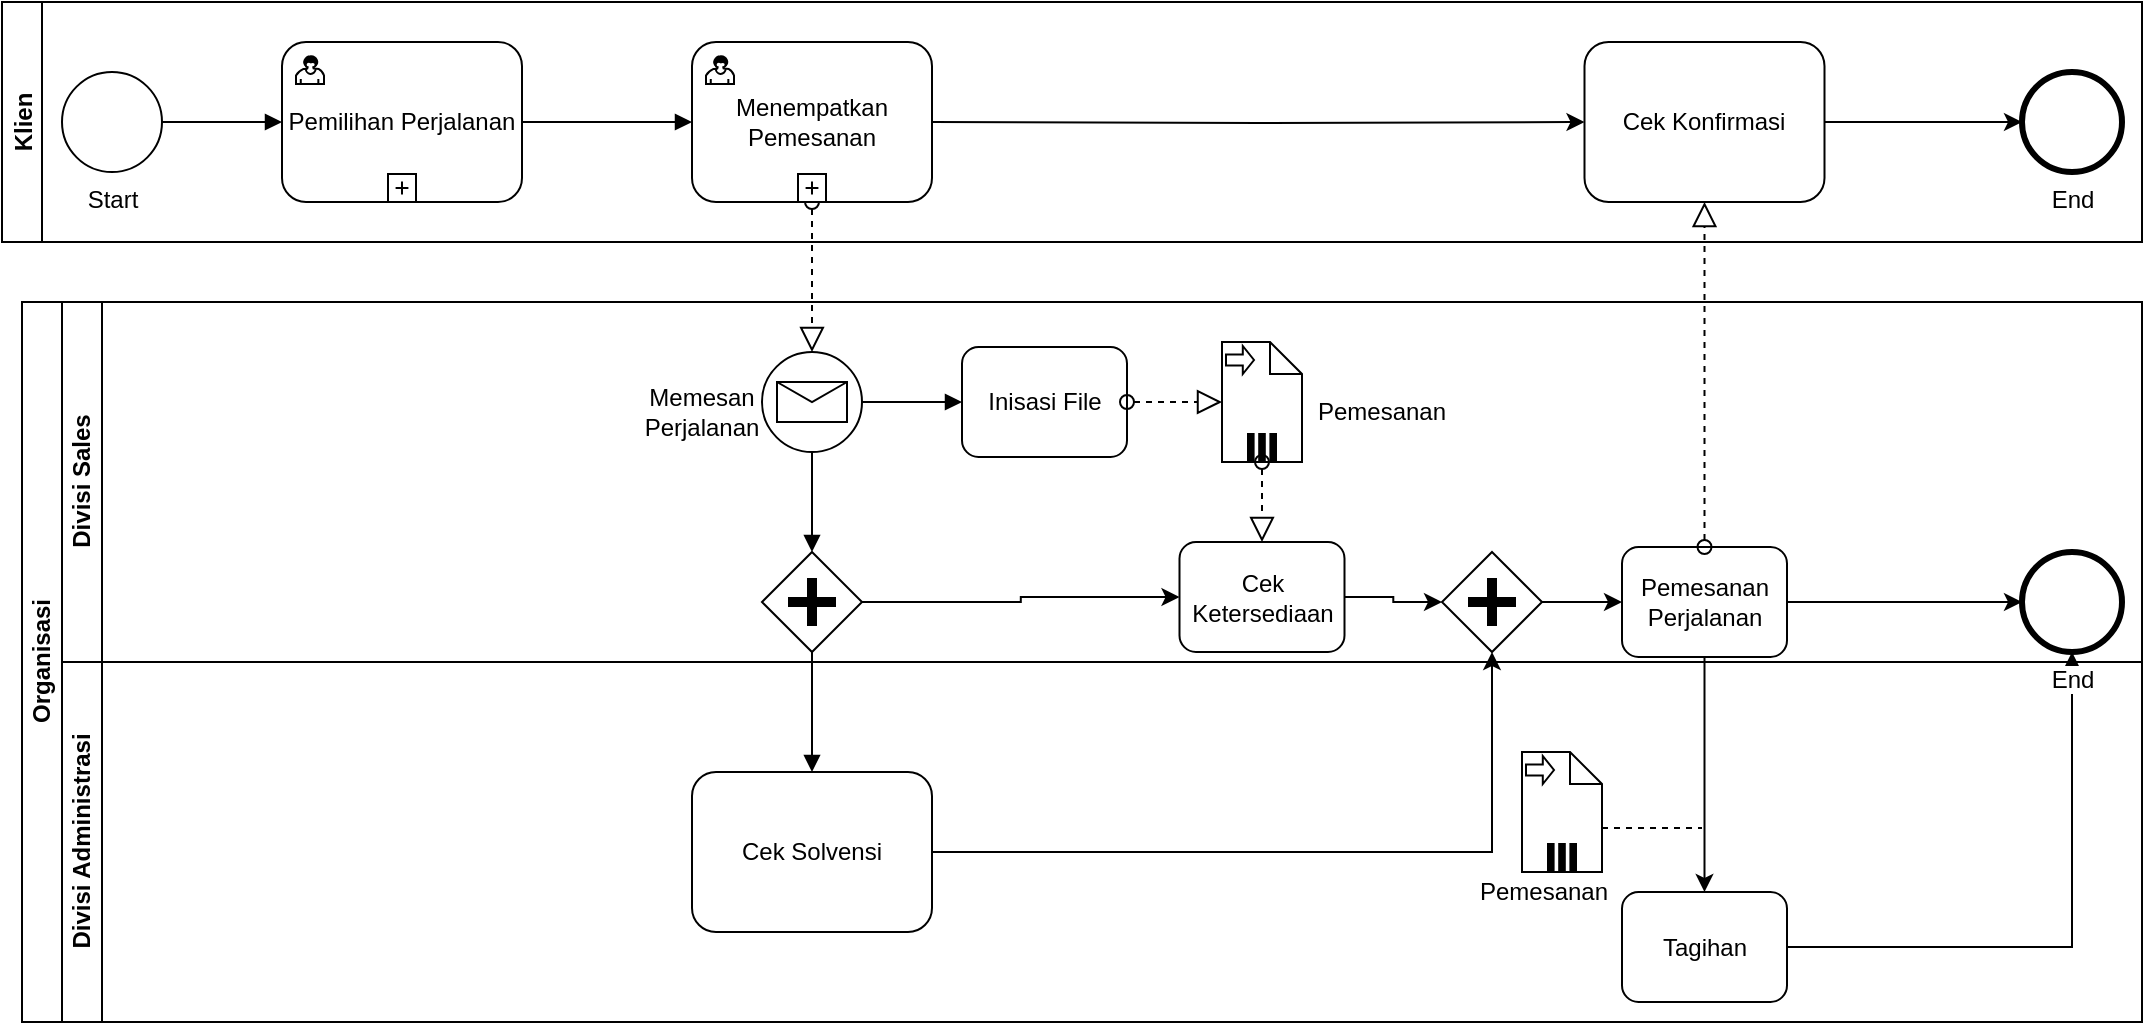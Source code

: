 <mxfile version="13.7.3" type="github">
  <diagram name="Page-1" id="2a216829-ef6e-dabb-86c1-c78162f3ba2b">
    <mxGraphModel dx="1278" dy="532" grid="1" gridSize="10" guides="1" tooltips="1" connect="1" arrows="1" fold="1" page="1" pageScale="1" pageWidth="1100" pageHeight="850" background="#ffffff" math="0" shadow="0">
      <root>
        <mxCell id="0" />
        <mxCell id="1" parent="0" />
        <mxCell id="cdl7iaLPo2ihgi0OGeSs-6" value="Start" style="shape=mxgraph.bpmn.shape;html=1;verticalLabelPosition=bottom;labelBackgroundColor=#ffffff;verticalAlign=top;align=center;perimeter=ellipsePerimeter;outlineConnect=0;outline=standard;symbol=general;" parent="1" vertex="1">
          <mxGeometry x="50" y="70" width="50" height="50" as="geometry" />
        </mxCell>
        <mxCell id="cdl7iaLPo2ihgi0OGeSs-7" value="" style="endArrow=block;endFill=1;endSize=6;html=1;exitX=1;exitY=0.5;exitDx=0;exitDy=0;" parent="1" source="cdl7iaLPo2ihgi0OGeSs-6" edge="1">
          <mxGeometry width="100" relative="1" as="geometry">
            <mxPoint x="380" y="300" as="sourcePoint" />
            <mxPoint x="160" y="95" as="targetPoint" />
          </mxGeometry>
        </mxCell>
        <mxCell id="cdl7iaLPo2ihgi0OGeSs-9" value="" style="endArrow=block;endFill=1;endSize=6;html=1;exitX=1;exitY=0.5;exitDx=0;exitDy=0;" parent="1" edge="1">
          <mxGeometry width="100" relative="1" as="geometry">
            <mxPoint x="280" y="95" as="sourcePoint" />
            <mxPoint x="365" y="95" as="targetPoint" />
          </mxGeometry>
        </mxCell>
        <mxCell id="pvFC6_-XwpLg9ONSk4Xd-11" style="edgeStyle=orthogonalEdgeStyle;rounded=0;orthogonalLoop=1;jettySize=auto;html=1;" parent="1" target="pvFC6_-XwpLg9ONSk4Xd-10" edge="1">
          <mxGeometry relative="1" as="geometry">
            <mxPoint x="485" y="95" as="sourcePoint" />
          </mxGeometry>
        </mxCell>
        <mxCell id="cdl7iaLPo2ihgi0OGeSs-13" value="" style="startArrow=oval;startFill=0;startSize=7;endArrow=block;endFill=0;endSize=10;dashed=1;html=1;exitX=0.5;exitY=1;exitDx=0;exitDy=0;entryX=0.5;entryY=0;entryDx=0;entryDy=0;" parent="1" edge="1">
          <mxGeometry width="100" relative="1" as="geometry">
            <mxPoint x="425" y="135" as="sourcePoint" />
            <mxPoint x="425" y="210" as="targetPoint" />
          </mxGeometry>
        </mxCell>
        <mxCell id="cdl7iaLPo2ihgi0OGeSs-14" value="" style="endArrow=block;endFill=1;endSize=6;html=1;exitX=1;exitY=0.5;exitDx=0;exitDy=0;" parent="1" edge="1">
          <mxGeometry width="100" relative="1" as="geometry">
            <mxPoint x="450" y="235" as="sourcePoint" />
            <mxPoint x="500" y="235" as="targetPoint" />
          </mxGeometry>
        </mxCell>
        <mxCell id="cdl7iaLPo2ihgi0OGeSs-15" value="Inisasi File" style="shape=ext;rounded=1;html=1;whiteSpace=wrap;" parent="1" vertex="1">
          <mxGeometry x="500" y="207.5" width="82.5" height="55" as="geometry" />
        </mxCell>
        <mxCell id="cdl7iaLPo2ihgi0OGeSs-17" value="" style="startArrow=oval;startFill=0;startSize=7;endArrow=block;endFill=0;endSize=10;dashed=1;html=1;exitX=1;exitY=0.5;exitDx=0;exitDy=0;" parent="1" source="cdl7iaLPo2ihgi0OGeSs-15" target="cdl7iaLPo2ihgi0OGeSs-18" edge="1">
          <mxGeometry width="100" relative="1" as="geometry">
            <mxPoint x="380" y="300" as="sourcePoint" />
            <mxPoint x="650" y="235" as="targetPoint" />
          </mxGeometry>
        </mxCell>
        <mxCell id="cdl7iaLPo2ihgi0OGeSs-18" value="" style="shape=note;whiteSpace=wrap;size=16;html=1;dropTarget=0;" parent="1" vertex="1">
          <mxGeometry x="630" y="205" width="40" height="60" as="geometry" />
        </mxCell>
        <mxCell id="cdl7iaLPo2ihgi0OGeSs-19" value="" style="html=1;shape=singleArrow;arrowWidth=0.4;arrowSize=0.4;outlineConnect=0;" parent="cdl7iaLPo2ihgi0OGeSs-18" vertex="1">
          <mxGeometry width="14" height="14" relative="1" as="geometry">
            <mxPoint x="2" y="2" as="offset" />
          </mxGeometry>
        </mxCell>
        <mxCell id="cdl7iaLPo2ihgi0OGeSs-20" value="" style="html=1;whiteSpace=wrap;shape=parallelMarker;outlineConnect=0;" parent="cdl7iaLPo2ihgi0OGeSs-18" vertex="1">
          <mxGeometry x="0.5" y="1" width="14" height="14" relative="1" as="geometry">
            <mxPoint x="-7" y="-14" as="offset" />
          </mxGeometry>
        </mxCell>
        <mxCell id="pvFC6_-XwpLg9ONSk4Xd-5" style="edgeStyle=orthogonalEdgeStyle;rounded=0;orthogonalLoop=1;jettySize=auto;html=1;" parent="1" source="cdl7iaLPo2ihgi0OGeSs-21" target="cdl7iaLPo2ihgi0OGeSs-24" edge="1">
          <mxGeometry relative="1" as="geometry" />
        </mxCell>
        <mxCell id="cdl7iaLPo2ihgi0OGeSs-21" value="" style="shape=mxgraph.bpmn.shape;html=1;verticalLabelPosition=bottom;labelBackgroundColor=#ffffff;verticalAlign=top;align=center;perimeter=rhombusPerimeter;background=gateway;outlineConnect=0;outline=none;symbol=parallelGw;" parent="1" vertex="1">
          <mxGeometry x="400" y="310" width="50" height="50" as="geometry" />
        </mxCell>
        <mxCell id="cdl7iaLPo2ihgi0OGeSs-22" value="" style="endArrow=block;endFill=1;endSize=6;html=1;exitX=0.5;exitY=1;exitDx=0;exitDy=0;entryX=0.5;entryY=0;entryDx=0;entryDy=0;" parent="1" target="cdl7iaLPo2ihgi0OGeSs-21" edge="1">
          <mxGeometry width="100" relative="1" as="geometry">
            <mxPoint x="425" y="260" as="sourcePoint" />
            <mxPoint x="480" y="300" as="targetPoint" />
          </mxGeometry>
        </mxCell>
        <mxCell id="cdl7iaLPo2ihgi0OGeSs-25" value="" style="startArrow=oval;startFill=0;startSize=7;endArrow=block;endFill=0;endSize=10;dashed=1;html=1;exitX=0.5;exitY=1;exitDx=0;exitDy=0;entryX=0.5;entryY=0;entryDx=0;entryDy=0;exitPerimeter=0;" parent="1" source="cdl7iaLPo2ihgi0OGeSs-18" target="cdl7iaLPo2ihgi0OGeSs-24" edge="1">
          <mxGeometry width="100" relative="1" as="geometry">
            <mxPoint x="380" y="400" as="sourcePoint" />
            <mxPoint x="480" y="400" as="targetPoint" />
          </mxGeometry>
        </mxCell>
        <mxCell id="cdl7iaLPo2ihgi0OGeSs-28" value="" style="endArrow=block;endFill=1;endSize=6;html=1;exitX=0.5;exitY=1;exitDx=0;exitDy=0;entryX=0.5;entryY=0;entryDx=0;entryDy=0;" parent="1" source="cdl7iaLPo2ihgi0OGeSs-21" target="cdl7iaLPo2ihgi0OGeSs-27" edge="1">
          <mxGeometry width="100" relative="1" as="geometry">
            <mxPoint x="380" y="490" as="sourcePoint" />
            <mxPoint x="480" y="490" as="targetPoint" />
          </mxGeometry>
        </mxCell>
        <mxCell id="cdl7iaLPo2ihgi0OGeSs-33" value="Organisasi" style="swimlane;html=1;childLayout=stackLayout;resizeParent=1;resizeParentMax=0;horizontal=0;startSize=20;horizontalStack=0;" parent="1" vertex="1">
          <mxGeometry x="30" y="185" width="1060" height="360" as="geometry" />
        </mxCell>
        <mxCell id="cdl7iaLPo2ihgi0OGeSs-34" value="Divisi Sales" style="swimlane;html=1;startSize=20;horizontal=0;" parent="cdl7iaLPo2ihgi0OGeSs-33" vertex="1">
          <mxGeometry x="20" width="1040" height="180" as="geometry" />
        </mxCell>
        <mxCell id="pvFC6_-XwpLg9ONSk4Xd-18" value="Pemesanan" style="text;html=1;strokeColor=none;fillColor=none;align=center;verticalAlign=middle;whiteSpace=wrap;rounded=0;" parent="cdl7iaLPo2ihgi0OGeSs-34" vertex="1">
          <mxGeometry x="640" y="45" width="40" height="20" as="geometry" />
        </mxCell>
        <mxCell id="YunMnRFhj4Z7oiku-1ot-1" value="Memesan&lt;br&gt;Perjalanan" style="text;html=1;strokeColor=none;fillColor=none;align=center;verticalAlign=middle;whiteSpace=wrap;rounded=0;" vertex="1" parent="cdl7iaLPo2ihgi0OGeSs-34">
          <mxGeometry x="300" y="45" width="40" height="20" as="geometry" />
        </mxCell>
        <mxCell id="cdl7iaLPo2ihgi0OGeSs-24" value="Cek Ketersediaan" style="shape=ext;rounded=1;html=1;whiteSpace=wrap;" parent="cdl7iaLPo2ihgi0OGeSs-34" vertex="1">
          <mxGeometry x="558.75" y="120" width="82.5" height="55" as="geometry" />
        </mxCell>
        <mxCell id="YunMnRFhj4Z7oiku-1ot-2" value="" style="shape=mxgraph.bpmn.shape;html=1;verticalLabelPosition=bottom;labelBackgroundColor=#ffffff;verticalAlign=top;align=center;perimeter=ellipsePerimeter;outlineConnect=0;outline=standard;symbol=message;" vertex="1" parent="cdl7iaLPo2ihgi0OGeSs-34">
          <mxGeometry x="350" y="25" width="50" height="50" as="geometry" />
        </mxCell>
        <mxCell id="cdl7iaLPo2ihgi0OGeSs-35" value="Divisi Administrasi" style="swimlane;html=1;startSize=20;horizontal=0;" parent="cdl7iaLPo2ihgi0OGeSs-33" vertex="1">
          <mxGeometry x="20" y="180" width="1040" height="180" as="geometry" />
        </mxCell>
        <mxCell id="cdl7iaLPo2ihgi0OGeSs-27" value="Cek Solvensi" style="shape=ext;rounded=1;html=1;whiteSpace=wrap;" parent="cdl7iaLPo2ihgi0OGeSs-35" vertex="1">
          <mxGeometry x="315" y="55" width="120" height="80" as="geometry" />
        </mxCell>
        <mxCell id="pvFC6_-XwpLg9ONSk4Xd-1" value="Klien" style="swimlane;startSize=20;horizontal=0;" parent="1" vertex="1">
          <mxGeometry x="20" y="35" width="1070" height="120" as="geometry" />
        </mxCell>
        <mxCell id="YunMnRFhj4Z7oiku-1ot-3" value="Pemilihan Perjalanan" style="html=1;whiteSpace=wrap;rounded=1;dropTarget=0;" vertex="1" parent="pvFC6_-XwpLg9ONSk4Xd-1">
          <mxGeometry x="140" y="20" width="120" height="80" as="geometry" />
        </mxCell>
        <mxCell id="YunMnRFhj4Z7oiku-1ot-4" value="" style="html=1;shape=mxgraph.bpmn.user_task;outlineConnect=0;" vertex="1" parent="YunMnRFhj4Z7oiku-1ot-3">
          <mxGeometry width="14" height="14" relative="1" as="geometry">
            <mxPoint x="7" y="7" as="offset" />
          </mxGeometry>
        </mxCell>
        <mxCell id="YunMnRFhj4Z7oiku-1ot-5" value="" style="html=1;shape=plus;outlineConnect=0;" vertex="1" parent="YunMnRFhj4Z7oiku-1ot-3">
          <mxGeometry x="0.5" y="1" width="14" height="14" relative="1" as="geometry">
            <mxPoint x="-7" y="-14" as="offset" />
          </mxGeometry>
        </mxCell>
        <mxCell id="YunMnRFhj4Z7oiku-1ot-6" value="Menempatkan Pemesanan" style="html=1;whiteSpace=wrap;rounded=1;dropTarget=0;" vertex="1" parent="pvFC6_-XwpLg9ONSk4Xd-1">
          <mxGeometry x="345" y="20" width="120" height="80" as="geometry" />
        </mxCell>
        <mxCell id="YunMnRFhj4Z7oiku-1ot-7" value="" style="html=1;shape=mxgraph.bpmn.user_task;outlineConnect=0;" vertex="1" parent="YunMnRFhj4Z7oiku-1ot-6">
          <mxGeometry width="14" height="14" relative="1" as="geometry">
            <mxPoint x="7" y="7" as="offset" />
          </mxGeometry>
        </mxCell>
        <mxCell id="YunMnRFhj4Z7oiku-1ot-8" value="" style="html=1;shape=plus;outlineConnect=0;" vertex="1" parent="YunMnRFhj4Z7oiku-1ot-6">
          <mxGeometry x="0.5" y="1" width="14" height="14" relative="1" as="geometry">
            <mxPoint x="-7" y="-14" as="offset" />
          </mxGeometry>
        </mxCell>
        <mxCell id="pvFC6_-XwpLg9ONSk4Xd-8" style="edgeStyle=orthogonalEdgeStyle;rounded=0;orthogonalLoop=1;jettySize=auto;html=1;entryX=0;entryY=0.5;entryDx=0;entryDy=0;" parent="1" source="pvFC6_-XwpLg9ONSk4Xd-2" target="pvFC6_-XwpLg9ONSk4Xd-7" edge="1">
          <mxGeometry relative="1" as="geometry" />
        </mxCell>
        <mxCell id="pvFC6_-XwpLg9ONSk4Xd-2" value="" style="shape=mxgraph.bpmn.shape;html=1;verticalLabelPosition=bottom;labelBackgroundColor=#ffffff;verticalAlign=top;align=center;perimeter=rhombusPerimeter;background=gateway;outlineConnect=0;outline=none;symbol=parallelGw;" parent="1" vertex="1">
          <mxGeometry x="740" y="310" width="50" height="50" as="geometry" />
        </mxCell>
        <mxCell id="pvFC6_-XwpLg9ONSk4Xd-4" style="edgeStyle=orthogonalEdgeStyle;rounded=0;orthogonalLoop=1;jettySize=auto;html=1;entryX=0;entryY=0.5;entryDx=0;entryDy=0;" parent="1" source="cdl7iaLPo2ihgi0OGeSs-24" target="pvFC6_-XwpLg9ONSk4Xd-2" edge="1">
          <mxGeometry relative="1" as="geometry" />
        </mxCell>
        <mxCell id="pvFC6_-XwpLg9ONSk4Xd-6" style="edgeStyle=orthogonalEdgeStyle;rounded=0;orthogonalLoop=1;jettySize=auto;html=1;entryX=0.5;entryY=1;entryDx=0;entryDy=0;" parent="1" source="cdl7iaLPo2ihgi0OGeSs-27" target="pvFC6_-XwpLg9ONSk4Xd-2" edge="1">
          <mxGeometry relative="1" as="geometry" />
        </mxCell>
        <mxCell id="pvFC6_-XwpLg9ONSk4Xd-21" style="edgeStyle=orthogonalEdgeStyle;rounded=0;orthogonalLoop=1;jettySize=auto;html=1;entryX=0.5;entryY=0;entryDx=0;entryDy=0;" parent="1" source="pvFC6_-XwpLg9ONSk4Xd-7" target="pvFC6_-XwpLg9ONSk4Xd-17" edge="1">
          <mxGeometry relative="1" as="geometry" />
        </mxCell>
        <mxCell id="pvFC6_-XwpLg9ONSk4Xd-25" style="edgeStyle=orthogonalEdgeStyle;rounded=0;orthogonalLoop=1;jettySize=auto;html=1;entryX=0;entryY=0.5;entryDx=0;entryDy=0;" parent="1" source="pvFC6_-XwpLg9ONSk4Xd-7" target="pvFC6_-XwpLg9ONSk4Xd-23" edge="1">
          <mxGeometry relative="1" as="geometry" />
        </mxCell>
        <mxCell id="pvFC6_-XwpLg9ONSk4Xd-7" value="Pemesanan Perjalanan" style="shape=ext;rounded=1;html=1;whiteSpace=wrap;" parent="1" vertex="1">
          <mxGeometry x="830" y="307.5" width="82.5" height="55" as="geometry" />
        </mxCell>
        <mxCell id="pvFC6_-XwpLg9ONSk4Xd-9" value="" style="startArrow=oval;startFill=0;startSize=7;endArrow=block;endFill=0;endSize=10;dashed=1;html=1;exitX=0.5;exitY=0;exitDx=0;exitDy=0;" parent="1" source="pvFC6_-XwpLg9ONSk4Xd-7" target="pvFC6_-XwpLg9ONSk4Xd-10" edge="1">
          <mxGeometry width="100" relative="1" as="geometry">
            <mxPoint x="690" y="260" as="sourcePoint" />
            <mxPoint x="790" y="260" as="targetPoint" />
          </mxGeometry>
        </mxCell>
        <mxCell id="pvFC6_-XwpLg9ONSk4Xd-13" style="edgeStyle=orthogonalEdgeStyle;rounded=0;orthogonalLoop=1;jettySize=auto;html=1;entryX=0;entryY=0.5;entryDx=0;entryDy=0;" parent="1" source="pvFC6_-XwpLg9ONSk4Xd-10" target="pvFC6_-XwpLg9ONSk4Xd-12" edge="1">
          <mxGeometry relative="1" as="geometry" />
        </mxCell>
        <mxCell id="pvFC6_-XwpLg9ONSk4Xd-10" value="Cek Konfirmasi" style="shape=ext;rounded=1;html=1;whiteSpace=wrap;" parent="1" vertex="1">
          <mxGeometry x="811.25" y="55" width="120" height="80" as="geometry" />
        </mxCell>
        <mxCell id="pvFC6_-XwpLg9ONSk4Xd-12" value="End" style="shape=mxgraph.bpmn.shape;html=1;verticalLabelPosition=bottom;labelBackgroundColor=#ffffff;verticalAlign=top;align=center;perimeter=ellipsePerimeter;outlineConnect=0;outline=end;symbol=general;" parent="1" vertex="1">
          <mxGeometry x="1030" y="70" width="50" height="50" as="geometry" />
        </mxCell>
        <mxCell id="pvFC6_-XwpLg9ONSk4Xd-14" value="" style="shape=note;whiteSpace=wrap;size=16;html=1;dropTarget=0;" parent="1" vertex="1">
          <mxGeometry x="780" y="410" width="40" height="60" as="geometry" />
        </mxCell>
        <mxCell id="pvFC6_-XwpLg9ONSk4Xd-15" value="" style="html=1;shape=singleArrow;arrowWidth=0.4;arrowSize=0.4;outlineConnect=0;" parent="pvFC6_-XwpLg9ONSk4Xd-14" vertex="1">
          <mxGeometry width="14" height="14" relative="1" as="geometry">
            <mxPoint x="2" y="2" as="offset" />
          </mxGeometry>
        </mxCell>
        <mxCell id="pvFC6_-XwpLg9ONSk4Xd-16" value="" style="html=1;whiteSpace=wrap;shape=parallelMarker;outlineConnect=0;" parent="pvFC6_-XwpLg9ONSk4Xd-14" vertex="1">
          <mxGeometry x="0.5" y="1" width="14" height="14" relative="1" as="geometry">
            <mxPoint x="-7" y="-14" as="offset" />
          </mxGeometry>
        </mxCell>
        <mxCell id="pvFC6_-XwpLg9ONSk4Xd-24" style="edgeStyle=orthogonalEdgeStyle;rounded=0;orthogonalLoop=1;jettySize=auto;html=1;entryX=0.5;entryY=1;entryDx=0;entryDy=0;" parent="1" source="pvFC6_-XwpLg9ONSk4Xd-17" target="pvFC6_-XwpLg9ONSk4Xd-23" edge="1">
          <mxGeometry relative="1" as="geometry" />
        </mxCell>
        <mxCell id="pvFC6_-XwpLg9ONSk4Xd-17" value="Tagihan" style="shape=ext;rounded=1;html=1;whiteSpace=wrap;" parent="1" vertex="1">
          <mxGeometry x="830" y="480" width="82.5" height="55" as="geometry" />
        </mxCell>
        <mxCell id="pvFC6_-XwpLg9ONSk4Xd-20" value="Pemesanan" style="text;html=1;strokeColor=none;fillColor=none;align=center;verticalAlign=middle;whiteSpace=wrap;rounded=0;" parent="1" vertex="1">
          <mxGeometry x="771.25" y="470" width="40" height="20" as="geometry" />
        </mxCell>
        <mxCell id="pvFC6_-XwpLg9ONSk4Xd-22" value="" style="endArrow=none;dashed=1;html=1;exitX=0;exitY=0;exitDx=40;exitDy=38;exitPerimeter=0;" parent="1" source="pvFC6_-XwpLg9ONSk4Xd-14" edge="1">
          <mxGeometry width="50" height="50" relative="1" as="geometry">
            <mxPoint x="690" y="460" as="sourcePoint" />
            <mxPoint x="870" y="448" as="targetPoint" />
          </mxGeometry>
        </mxCell>
        <mxCell id="pvFC6_-XwpLg9ONSk4Xd-23" value="End" style="shape=mxgraph.bpmn.shape;html=1;verticalLabelPosition=bottom;labelBackgroundColor=#ffffff;verticalAlign=top;align=center;perimeter=ellipsePerimeter;outlineConnect=0;outline=end;symbol=general;" parent="1" vertex="1">
          <mxGeometry x="1030" y="310" width="50" height="50" as="geometry" />
        </mxCell>
      </root>
    </mxGraphModel>
  </diagram>
</mxfile>
